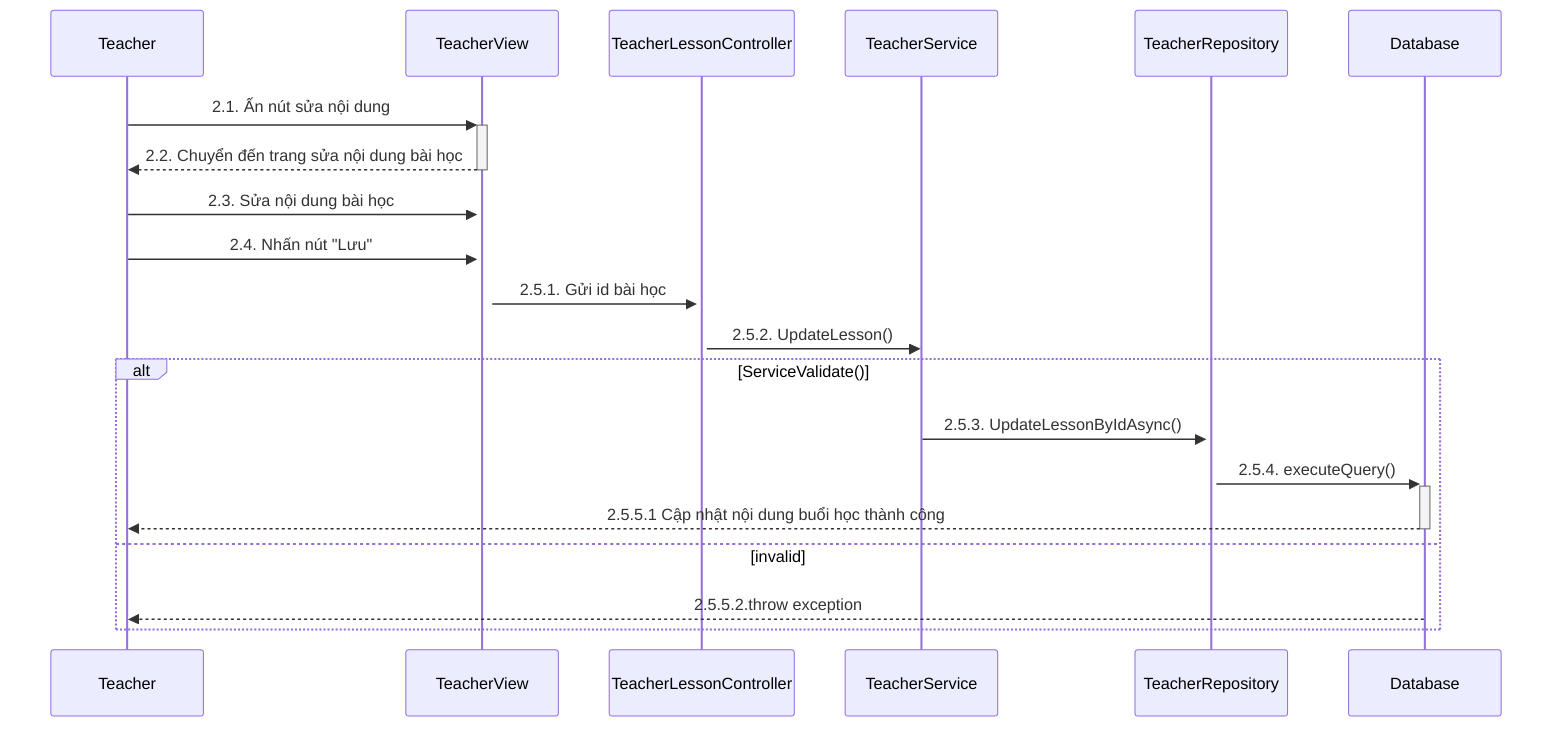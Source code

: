 sequenceDiagram
    participant Teacher
    participant TeacherView
    participant TeacherLessonController
    participant TeacherService
    participant TeacherRepository
    participant Database

    Teacher->>+TeacherView: 2.1. Ấn nút sửa nội dung
    TeacherView-->>-Teacher: 2.2. Chuyển đến trang sửa nội dung bài học
    Teacher->>+TeacherView: 2.3. Sửa nội dung bài học
    Teacher->>+TeacherView: 2.4. Nhấn nút "Lưu"
    TeacherView->>+TeacherLessonController: 2.5.1. Gửi id bài học
    TeacherLessonController->>TeacherService: 2.5.2. UpdateLesson()
    alt ServiceValidate()
        TeacherService->>+TeacherRepository: 2.5.3. UpdateLessonByIdAsync()
        TeacherRepository->>+Database: 2.5.4. executeQuery()

        Database-->>-Teacher: 2.5.5.1 Cập nhật nội dung buổi học thành công
    else invalid
        Database-->>Teacher: 2.5.5.2.throw exception
    end